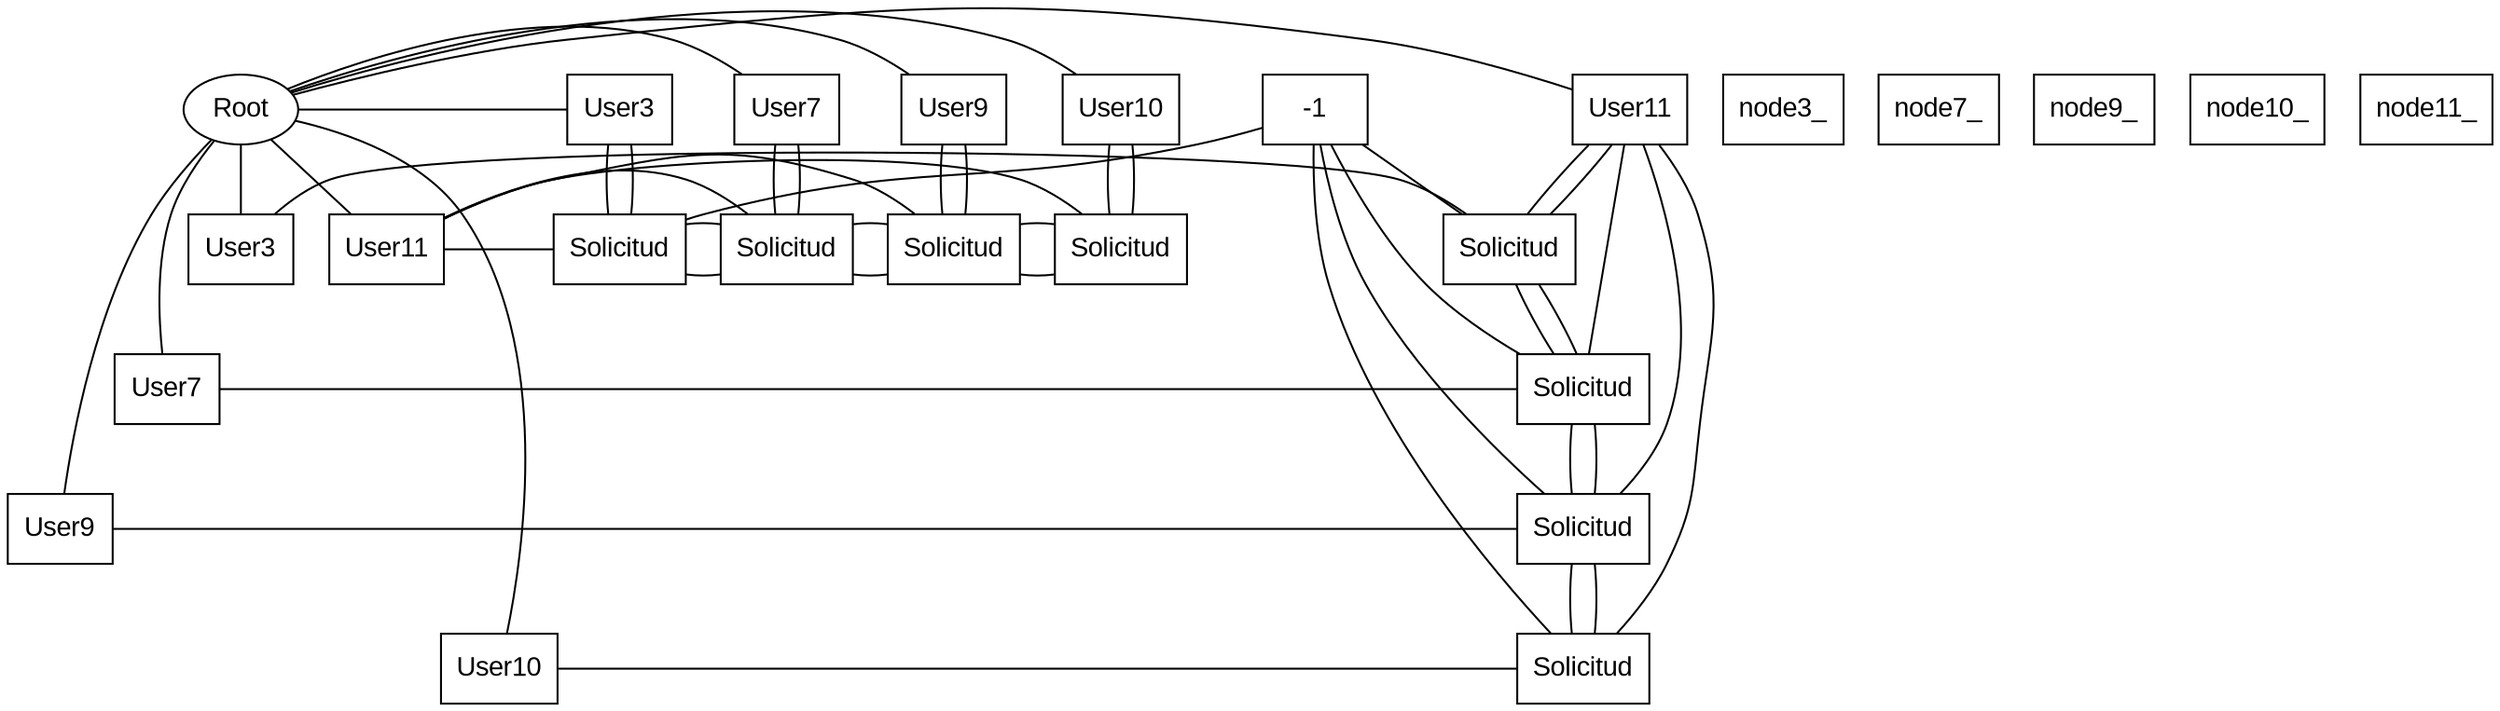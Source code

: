 digraph Sparce_Matrix {
node [shape=box, fontname=Arial];
root [label="Root", shape=ellipse, group=1];
col3 [label=<User3>, shape=box, group=5];
root -> col3 [dir=none];
col7 [label=<User7>, shape=box, group=9];
root -> col7 [dir=none];
col9 [label=<User9>, shape=box, group=11];
root -> col9 [dir=none];
col10 [label=<User10>, shape=box, group=12];
root -> col10 [dir=none];
col11 [label=<User11>, shape=box, group=13];
root -> col11 [dir=none];
row3 [label=<User3>, shape=box, group=1];
root -> row3 [dir=none];
row7 [label=<User7>, shape=box, group=1];
root -> row7 [dir=none];
row9 [label=<User9>, shape=box, group=1];
root -> row9 [dir=none];
row10 [label=<User10>, shape=box, group=1];
root -> row10 [dir=none];
row11 [label=<User11>, shape=box, group=1];
root -> row11 [dir=none];
node3_11 [label=<Solicitud>, shape=box, group=13];
col11 -> node3_11 [dir=none];
node3_11 -> node7_11 [dir=none];
node3_-1 -> node3_11 [dir=none];
row3 -> node3_11 [dir=none];
col11 -> node3_11 [dir=none];
node7_11 [label=<Solicitud>, shape=box, group=13];
node3_11 -> node7_11 [dir=none];
node7_11 -> node9_11 [dir=none];
node7_-1 -> node7_11 [dir=none];
row7 -> node7_11 [dir=none];
col11 -> node7_11 [dir=none];
node9_11 [label=<Solicitud>, shape=box, group=13];
node7_11 -> node9_11 [dir=none];
node9_11 -> node10_11 [dir=none];
node9_-1 -> node9_11 [dir=none];
row9 -> node9_11 [dir=none];
col11 -> node9_11 [dir=none];
node10_11 [label=<Solicitud>, shape=box, group=13];
node9_11 -> node10_11 [dir=none];
node10_-1 -> node10_11 [dir=none];
row10 -> node10_11 [dir=none];
col11 -> node10_11 [dir=none];
node11_3 [label=<Solicitud>, shape=box, group=5];
col3 -> node11_3 [dir=none];
node11_-1 -> node11_3 [dir=none];
node11_3 -> node11_7 [dir=none];
row11 -> node11_3 [dir=none];
col3 -> node11_3 [dir=none];
node11_7 [label=<Solicitud>, shape=box, group=9];
col7 -> node11_7 [dir=none];
node11_3 -> node11_7 [dir=none];
node11_7 -> node11_9 [dir=none];
row11 -> node11_7 [dir=none];
col7 -> node11_7 [dir=none];
node11_9 [label=<Solicitud>, shape=box, group=11];
col9 -> node11_9 [dir=none];
node11_7 -> node11_9 [dir=none];
node11_9 -> node11_10 [dir=none];
row11 -> node11_9 [dir=none];
col9 -> node11_9 [dir=none];
node11_10 [label=<Solicitud>, shape=box, group=12];
col10 -> node11_10 [dir=none];
node11_9 -> node11_10 [dir=none];
row11 -> node11_10 [dir=none];
col10 -> node11_10 [dir=none];
{ rank=same; root; col3; col7; col9; col10; col11;}
{ rank=same; row3;node3_11;}
{ rank=same; row7;node7_11;}
{ rank=same; row9;node9_11;}
{ rank=same; row10;node10_11;}
{ rank=same; row11;node11_3;node11_7;node11_9;node11_10;}
}
